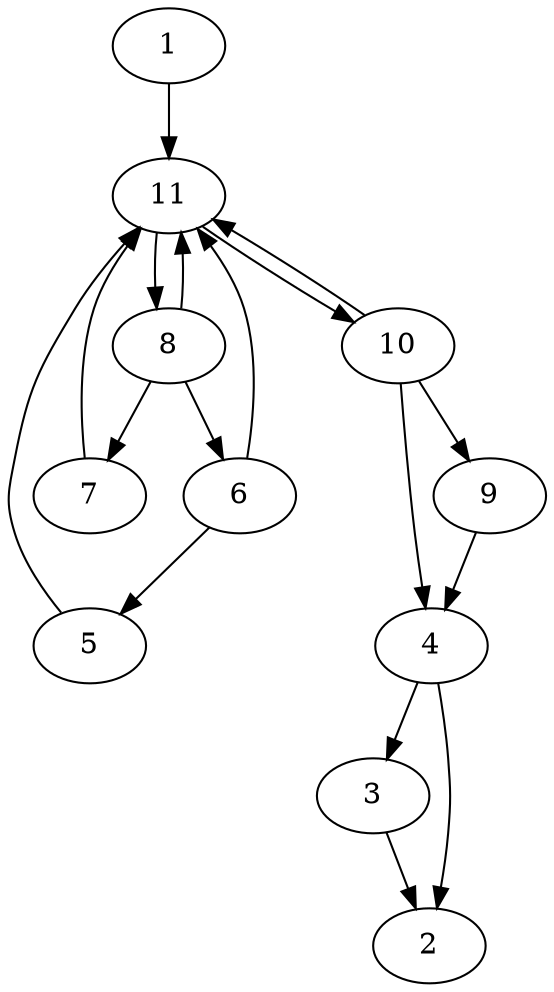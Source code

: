 digraph gamebook {

 1->11
3->2
4->2

4->3
5->11
6->5

6->11
7->11
8->6

8->11

8->7
9->4
10->9

10->4

10->11
11->10

11->8
}
